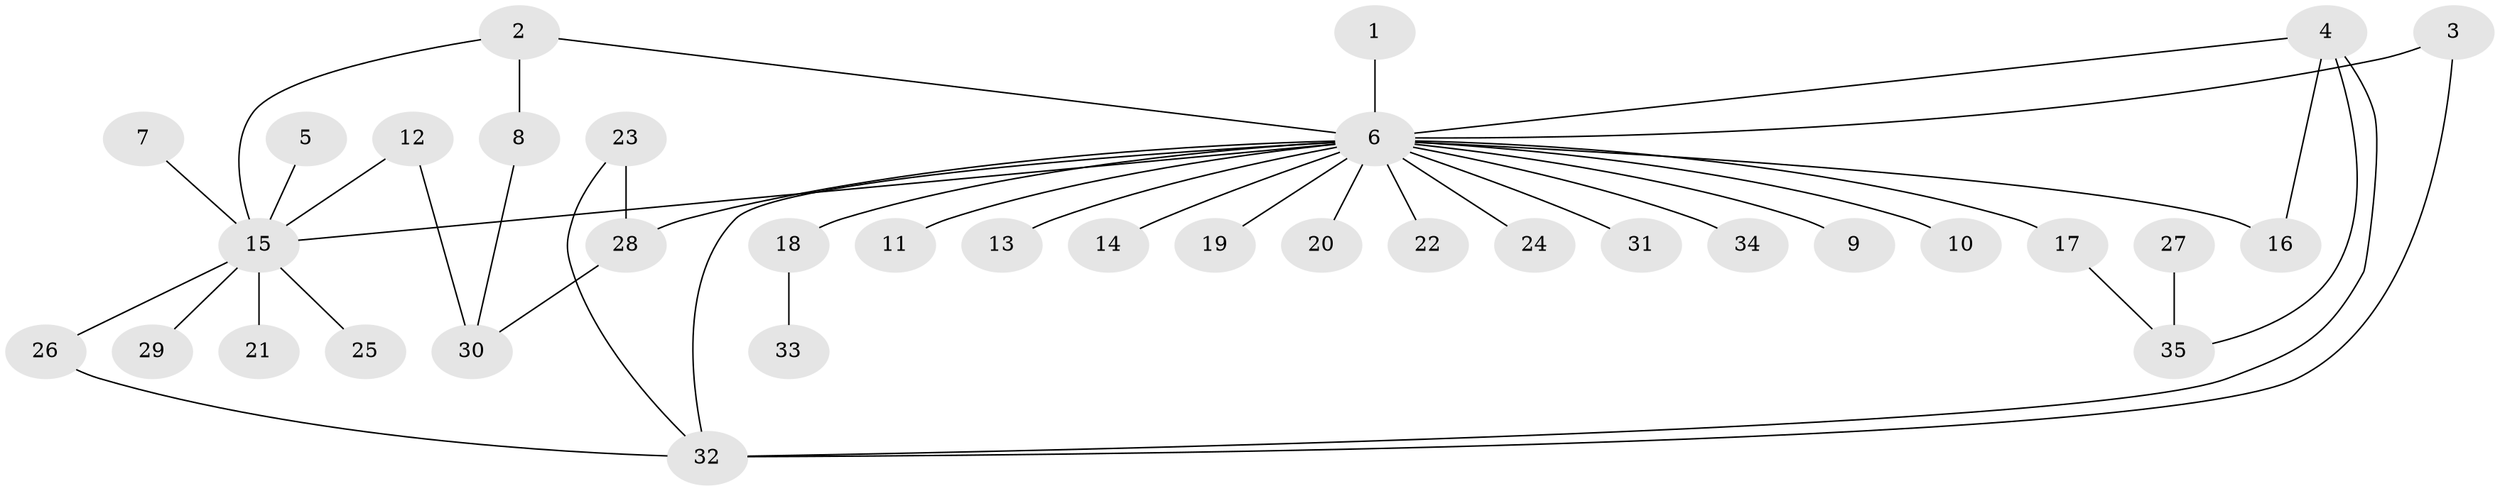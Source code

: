 // original degree distribution, {4: 0.043478260869565216, 5: 0.028985507246376812, 27: 0.014492753623188406, 12: 0.014492753623188406, 2: 0.2463768115942029, 3: 0.11594202898550725, 1: 0.5217391304347826, 7: 0.014492753623188406}
// Generated by graph-tools (version 1.1) at 2025/01/03/09/25 03:01:42]
// undirected, 35 vertices, 43 edges
graph export_dot {
graph [start="1"]
  node [color=gray90,style=filled];
  1;
  2;
  3;
  4;
  5;
  6;
  7;
  8;
  9;
  10;
  11;
  12;
  13;
  14;
  15;
  16;
  17;
  18;
  19;
  20;
  21;
  22;
  23;
  24;
  25;
  26;
  27;
  28;
  29;
  30;
  31;
  32;
  33;
  34;
  35;
  1 -- 6 [weight=1.0];
  2 -- 6 [weight=1.0];
  2 -- 8 [weight=1.0];
  2 -- 15 [weight=1.0];
  3 -- 6 [weight=1.0];
  3 -- 32 [weight=1.0];
  4 -- 6 [weight=1.0];
  4 -- 16 [weight=1.0];
  4 -- 32 [weight=1.0];
  4 -- 35 [weight=1.0];
  5 -- 15 [weight=1.0];
  6 -- 9 [weight=1.0];
  6 -- 10 [weight=1.0];
  6 -- 11 [weight=1.0];
  6 -- 13 [weight=2.0];
  6 -- 14 [weight=1.0];
  6 -- 15 [weight=1.0];
  6 -- 16 [weight=1.0];
  6 -- 17 [weight=1.0];
  6 -- 18 [weight=1.0];
  6 -- 19 [weight=1.0];
  6 -- 20 [weight=1.0];
  6 -- 22 [weight=1.0];
  6 -- 24 [weight=1.0];
  6 -- 28 [weight=1.0];
  6 -- 31 [weight=1.0];
  6 -- 32 [weight=1.0];
  6 -- 34 [weight=2.0];
  7 -- 15 [weight=1.0];
  8 -- 30 [weight=1.0];
  12 -- 15 [weight=1.0];
  12 -- 30 [weight=1.0];
  15 -- 21 [weight=1.0];
  15 -- 25 [weight=1.0];
  15 -- 26 [weight=1.0];
  15 -- 29 [weight=1.0];
  17 -- 35 [weight=1.0];
  18 -- 33 [weight=1.0];
  23 -- 28 [weight=1.0];
  23 -- 32 [weight=1.0];
  26 -- 32 [weight=1.0];
  27 -- 35 [weight=1.0];
  28 -- 30 [weight=1.0];
}
